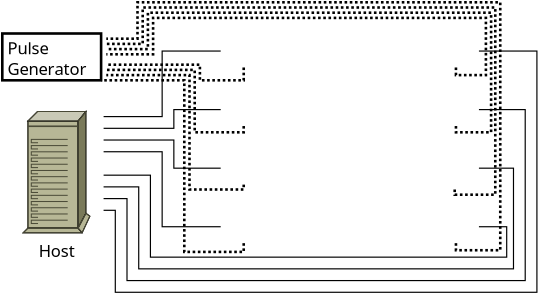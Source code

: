 <?xml version="1.0" encoding="UTF-8"?>
<dia:diagram xmlns:dia="http://www.lysator.liu.se/~alla/dia/">
  <dia:layer name="Background" visible="true" active="true">
    <dia:object type="docs - video_cam" version="1" id="O0">
      <dia:attribute name="obj_pos">
        <dia:point val="9.85,9.55"/>
      </dia:attribute>
      <dia:attribute name="obj_bb">
        <dia:rectangle val="9.827,9.527;12.147,10.836"/>
      </dia:attribute>
      <dia:attribute name="meta">
        <dia:composite type="dict"/>
      </dia:attribute>
      <dia:attribute name="elem_corner">
        <dia:point val="9.85,9.55"/>
      </dia:attribute>
      <dia:attribute name="elem_width">
        <dia:real val="2.275"/>
      </dia:attribute>
      <dia:attribute name="elem_height">
        <dia:real val="1.264"/>
      </dia:attribute>
      <dia:attribute name="line_width">
        <dia:real val="0.045"/>
      </dia:attribute>
      <dia:attribute name="line_colour">
        <dia:color val="#000000"/>
      </dia:attribute>
      <dia:attribute name="fill_colour">
        <dia:color val="#ffffff"/>
      </dia:attribute>
      <dia:attribute name="show_background">
        <dia:boolean val="true"/>
      </dia:attribute>
      <dia:attribute name="line_style">
        <dia:enum val="0"/>
        <dia:real val="1"/>
      </dia:attribute>
      <dia:attribute name="flip_horizontal">
        <dia:boolean val="false"/>
      </dia:attribute>
      <dia:attribute name="flip_vertical">
        <dia:boolean val="false"/>
      </dia:attribute>
      <dia:attribute name="subscale">
        <dia:real val="1"/>
      </dia:attribute>
    </dia:object>
    <dia:object type="docs - video_cam" version="1" id="O1">
      <dia:attribute name="obj_pos">
        <dia:point val="9.85,7.298"/>
      </dia:attribute>
      <dia:attribute name="obj_bb">
        <dia:rectangle val="9.827,7.275;12.147,8.584"/>
      </dia:attribute>
      <dia:attribute name="meta">
        <dia:composite type="dict"/>
      </dia:attribute>
      <dia:attribute name="elem_corner">
        <dia:point val="9.85,7.298"/>
      </dia:attribute>
      <dia:attribute name="elem_width">
        <dia:real val="2.275"/>
      </dia:attribute>
      <dia:attribute name="elem_height">
        <dia:real val="1.264"/>
      </dia:attribute>
      <dia:attribute name="line_width">
        <dia:real val="0.045"/>
      </dia:attribute>
      <dia:attribute name="line_colour">
        <dia:color val="#000000"/>
      </dia:attribute>
      <dia:attribute name="fill_colour">
        <dia:color val="#ffffff"/>
      </dia:attribute>
      <dia:attribute name="show_background">
        <dia:boolean val="true"/>
      </dia:attribute>
      <dia:attribute name="line_style">
        <dia:enum val="0"/>
        <dia:real val="1"/>
      </dia:attribute>
      <dia:attribute name="flip_horizontal">
        <dia:boolean val="false"/>
      </dia:attribute>
      <dia:attribute name="flip_vertical">
        <dia:boolean val="false"/>
      </dia:attribute>
      <dia:attribute name="subscale">
        <dia:real val="1"/>
      </dia:attribute>
    </dia:object>
    <dia:object type="docs - video_cam" version="1" id="O2">
      <dia:attribute name="obj_pos">
        <dia:point val="17.508,2.793"/>
      </dia:attribute>
      <dia:attribute name="obj_bb">
        <dia:rectangle val="17.485,2.771;19.805,4.08"/>
      </dia:attribute>
      <dia:attribute name="meta">
        <dia:composite type="dict"/>
      </dia:attribute>
      <dia:attribute name="elem_corner">
        <dia:point val="17.508,2.793"/>
      </dia:attribute>
      <dia:attribute name="elem_width">
        <dia:real val="2.275"/>
      </dia:attribute>
      <dia:attribute name="elem_height">
        <dia:real val="1.264"/>
      </dia:attribute>
      <dia:attribute name="line_width">
        <dia:real val="0.045"/>
      </dia:attribute>
      <dia:attribute name="line_colour">
        <dia:color val="#000000"/>
      </dia:attribute>
      <dia:attribute name="fill_colour">
        <dia:color val="#ffffff"/>
      </dia:attribute>
      <dia:attribute name="show_background">
        <dia:boolean val="true"/>
      </dia:attribute>
      <dia:attribute name="line_style">
        <dia:enum val="0"/>
        <dia:real val="1"/>
      </dia:attribute>
      <dia:attribute name="flip_horizontal">
        <dia:boolean val="true"/>
      </dia:attribute>
      <dia:attribute name="flip_vertical">
        <dia:boolean val="false"/>
      </dia:attribute>
      <dia:attribute name="subscale">
        <dia:real val="1"/>
      </dia:attribute>
    </dia:object>
    <dia:object type="docs - video_cam" version="1" id="O3">
      <dia:attribute name="obj_pos">
        <dia:point val="17.508,7.298"/>
      </dia:attribute>
      <dia:attribute name="obj_bb">
        <dia:rectangle val="17.485,7.275;19.805,8.584"/>
      </dia:attribute>
      <dia:attribute name="meta">
        <dia:composite type="dict"/>
      </dia:attribute>
      <dia:attribute name="elem_corner">
        <dia:point val="17.508,7.298"/>
      </dia:attribute>
      <dia:attribute name="elem_width">
        <dia:real val="2.275"/>
      </dia:attribute>
      <dia:attribute name="elem_height">
        <dia:real val="1.264"/>
      </dia:attribute>
      <dia:attribute name="line_width">
        <dia:real val="0.045"/>
      </dia:attribute>
      <dia:attribute name="line_colour">
        <dia:color val="#000000"/>
      </dia:attribute>
      <dia:attribute name="fill_colour">
        <dia:color val="#ffffff"/>
      </dia:attribute>
      <dia:attribute name="show_background">
        <dia:boolean val="true"/>
      </dia:attribute>
      <dia:attribute name="line_style">
        <dia:enum val="0"/>
        <dia:real val="1"/>
      </dia:attribute>
      <dia:attribute name="flip_horizontal">
        <dia:boolean val="true"/>
      </dia:attribute>
      <dia:attribute name="flip_vertical">
        <dia:boolean val="false"/>
      </dia:attribute>
      <dia:attribute name="subscale">
        <dia:real val="1"/>
      </dia:attribute>
    </dia:object>
    <dia:object type="docs - video_cam" version="1" id="O4">
      <dia:attribute name="obj_pos">
        <dia:point val="17.508,5.045"/>
      </dia:attribute>
      <dia:attribute name="obj_bb">
        <dia:rectangle val="17.485,5.023;19.805,6.332"/>
      </dia:attribute>
      <dia:attribute name="meta">
        <dia:composite type="dict"/>
      </dia:attribute>
      <dia:attribute name="elem_corner">
        <dia:point val="17.508,5.045"/>
      </dia:attribute>
      <dia:attribute name="elem_width">
        <dia:real val="2.275"/>
      </dia:attribute>
      <dia:attribute name="elem_height">
        <dia:real val="1.264"/>
      </dia:attribute>
      <dia:attribute name="line_width">
        <dia:real val="0.045"/>
      </dia:attribute>
      <dia:attribute name="line_colour">
        <dia:color val="#000000"/>
      </dia:attribute>
      <dia:attribute name="fill_colour">
        <dia:color val="#ffffff"/>
      </dia:attribute>
      <dia:attribute name="show_background">
        <dia:boolean val="true"/>
      </dia:attribute>
      <dia:attribute name="line_style">
        <dia:enum val="0"/>
        <dia:real val="1"/>
      </dia:attribute>
      <dia:attribute name="flip_horizontal">
        <dia:boolean val="true"/>
      </dia:attribute>
      <dia:attribute name="flip_vertical">
        <dia:boolean val="false"/>
      </dia:attribute>
      <dia:attribute name="subscale">
        <dia:real val="1"/>
      </dia:attribute>
    </dia:object>
    <dia:object type="docs - video_cam" version="1" id="O5">
      <dia:attribute name="obj_pos">
        <dia:point val="17.508,9.55"/>
      </dia:attribute>
      <dia:attribute name="obj_bb">
        <dia:rectangle val="17.485,9.527;19.805,10.836"/>
      </dia:attribute>
      <dia:attribute name="meta">
        <dia:composite type="dict"/>
      </dia:attribute>
      <dia:attribute name="elem_corner">
        <dia:point val="17.508,9.55"/>
      </dia:attribute>
      <dia:attribute name="elem_width">
        <dia:real val="2.275"/>
      </dia:attribute>
      <dia:attribute name="elem_height">
        <dia:real val="1.264"/>
      </dia:attribute>
      <dia:attribute name="line_width">
        <dia:real val="0.045"/>
      </dia:attribute>
      <dia:attribute name="line_colour">
        <dia:color val="#000000"/>
      </dia:attribute>
      <dia:attribute name="fill_colour">
        <dia:color val="#ffffff"/>
      </dia:attribute>
      <dia:attribute name="show_background">
        <dia:boolean val="true"/>
      </dia:attribute>
      <dia:attribute name="line_style">
        <dia:enum val="0"/>
        <dia:real val="1"/>
      </dia:attribute>
      <dia:attribute name="flip_horizontal">
        <dia:boolean val="true"/>
      </dia:attribute>
      <dia:attribute name="flip_vertical">
        <dia:boolean val="false"/>
      </dia:attribute>
      <dia:attribute name="subscale">
        <dia:real val="1"/>
      </dia:attribute>
    </dia:object>
    <dia:object type="docs - video_cam" version="1" id="O6">
      <dia:attribute name="obj_pos">
        <dia:point val="9.85,2.793"/>
      </dia:attribute>
      <dia:attribute name="obj_bb">
        <dia:rectangle val="9.827,2.771;12.147,4.08"/>
      </dia:attribute>
      <dia:attribute name="meta">
        <dia:composite type="dict"/>
      </dia:attribute>
      <dia:attribute name="elem_corner">
        <dia:point val="9.85,2.793"/>
      </dia:attribute>
      <dia:attribute name="elem_width">
        <dia:real val="2.275"/>
      </dia:attribute>
      <dia:attribute name="elem_height">
        <dia:real val="1.264"/>
      </dia:attribute>
      <dia:attribute name="line_width">
        <dia:real val="0.045"/>
      </dia:attribute>
      <dia:attribute name="line_colour">
        <dia:color val="#000000"/>
      </dia:attribute>
      <dia:attribute name="fill_colour">
        <dia:color val="#ffffff"/>
      </dia:attribute>
      <dia:attribute name="show_background">
        <dia:boolean val="true"/>
      </dia:attribute>
      <dia:attribute name="line_style">
        <dia:enum val="0"/>
        <dia:real val="1"/>
      </dia:attribute>
      <dia:attribute name="flip_horizontal">
        <dia:boolean val="false"/>
      </dia:attribute>
      <dia:attribute name="flip_vertical">
        <dia:boolean val="false"/>
      </dia:attribute>
      <dia:attribute name="subscale">
        <dia:real val="1"/>
      </dia:attribute>
    </dia:object>
    <dia:object type="docs - video_cam" version="1" id="O7">
      <dia:attribute name="obj_pos">
        <dia:point val="9.85,5.045"/>
      </dia:attribute>
      <dia:attribute name="obj_bb">
        <dia:rectangle val="9.827,5.023;12.147,6.332"/>
      </dia:attribute>
      <dia:attribute name="meta">
        <dia:composite type="dict"/>
      </dia:attribute>
      <dia:attribute name="elem_corner">
        <dia:point val="9.85,5.045"/>
      </dia:attribute>
      <dia:attribute name="elem_width">
        <dia:real val="2.275"/>
      </dia:attribute>
      <dia:attribute name="elem_height">
        <dia:real val="1.264"/>
      </dia:attribute>
      <dia:attribute name="line_width">
        <dia:real val="0.045"/>
      </dia:attribute>
      <dia:attribute name="line_colour">
        <dia:color val="#000000"/>
      </dia:attribute>
      <dia:attribute name="fill_colour">
        <dia:color val="#ffffff"/>
      </dia:attribute>
      <dia:attribute name="show_background">
        <dia:boolean val="true"/>
      </dia:attribute>
      <dia:attribute name="line_style">
        <dia:enum val="0"/>
        <dia:real val="1"/>
      </dia:attribute>
      <dia:attribute name="flip_horizontal">
        <dia:boolean val="false"/>
      </dia:attribute>
      <dia:attribute name="flip_vertical">
        <dia:boolean val="false"/>
      </dia:attribute>
      <dia:attribute name="subscale">
        <dia:real val="1"/>
      </dia:attribute>
    </dia:object>
    <dia:object type="Cisco - IBM Tower" version="1" id="O8">
      <dia:attribute name="obj_pos">
        <dia:point val="2.25,5.75"/>
      </dia:attribute>
      <dia:attribute name="obj_bb">
        <dia:rectangle val="2.245,5.307;5.551,11.418"/>
      </dia:attribute>
      <dia:attribute name="meta">
        <dia:composite type="dict"/>
      </dia:attribute>
      <dia:attribute name="elem_corner">
        <dia:point val="2.25,5.75"/>
      </dia:attribute>
      <dia:attribute name="elem_width">
        <dia:real val="2.568"/>
      </dia:attribute>
      <dia:attribute name="elem_height">
        <dia:real val="4.667"/>
      </dia:attribute>
      <dia:attribute name="line_width">
        <dia:real val="0.045"/>
      </dia:attribute>
      <dia:attribute name="line_colour">
        <dia:color val="#000000"/>
      </dia:attribute>
      <dia:attribute name="fill_colour">
        <dia:color val="#ffffff"/>
      </dia:attribute>
      <dia:attribute name="show_background">
        <dia:boolean val="true"/>
      </dia:attribute>
      <dia:attribute name="line_style">
        <dia:enum val="0"/>
        <dia:real val="1"/>
      </dia:attribute>
      <dia:attribute name="flip_horizontal">
        <dia:boolean val="false"/>
      </dia:attribute>
      <dia:attribute name="flip_vertical">
        <dia:boolean val="false"/>
      </dia:attribute>
      <dia:attribute name="subscale">
        <dia:real val="1"/>
      </dia:attribute>
    </dia:object>
    <dia:object type="Standard - ZigZagLine" version="1" id="O9">
      <dia:attribute name="obj_pos">
        <dia:point val="19.782,3.425"/>
      </dia:attribute>
      <dia:attribute name="obj_bb">
        <dia:rectangle val="5.323,3.403;22.035,12.726"/>
      </dia:attribute>
      <dia:attribute name="orth_points">
        <dia:point val="19.782,3.425"/>
        <dia:point val="22.012,3.425"/>
        <dia:point val="22.012,12.703"/>
        <dia:point val="5.796,12.703"/>
        <dia:point val="5.796,9.55"/>
        <dia:point val="5.345,9.55"/>
      </dia:attribute>
      <dia:attribute name="orth_orient">
        <dia:enum val="0"/>
        <dia:enum val="1"/>
        <dia:enum val="0"/>
        <dia:enum val="1"/>
        <dia:enum val="0"/>
      </dia:attribute>
      <dia:attribute name="autorouting">
        <dia:boolean val="false"/>
      </dia:attribute>
      <dia:attribute name="line_width">
        <dia:real val="0.045"/>
      </dia:attribute>
      <dia:connections>
        <dia:connection handle="0" to="O2" connection="1"/>
      </dia:connections>
    </dia:object>
    <dia:object type="Standard - ZigZagLine" version="1" id="O10">
      <dia:attribute name="obj_pos">
        <dia:point val="19.782,5.677"/>
      </dia:attribute>
      <dia:attribute name="obj_bb">
        <dia:rectangle val="5.314,5.655;21.584,12.275"/>
      </dia:attribute>
      <dia:attribute name="orth_points">
        <dia:point val="19.782,5.677"/>
        <dia:point val="21.562,5.677"/>
        <dia:point val="21.562,12.253"/>
        <dia:point val="6.246,12.253"/>
        <dia:point val="6.246,9.1"/>
        <dia:point val="5.345,9.1"/>
        <dia:point val="5.345,9.1"/>
      </dia:attribute>
      <dia:attribute name="orth_orient">
        <dia:enum val="0"/>
        <dia:enum val="1"/>
        <dia:enum val="0"/>
        <dia:enum val="1"/>
        <dia:enum val="0"/>
        <dia:enum val="1"/>
      </dia:attribute>
      <dia:attribute name="autorouting">
        <dia:boolean val="false"/>
      </dia:attribute>
      <dia:attribute name="line_width">
        <dia:real val="0.045"/>
      </dia:attribute>
      <dia:connections>
        <dia:connection handle="0" to="O4" connection="1"/>
      </dia:connections>
    </dia:object>
    <dia:object type="Standard - ZigZagLine" version="1" id="O11">
      <dia:attribute name="obj_pos">
        <dia:point val="19.782,7.93"/>
      </dia:attribute>
      <dia:attribute name="obj_bb">
        <dia:rectangle val="5.323,7.907;21.134,11.825"/>
      </dia:attribute>
      <dia:attribute name="orth_points">
        <dia:point val="19.782,7.93"/>
        <dia:point val="21.111,7.93"/>
        <dia:point val="21.111,11.802"/>
        <dia:point val="6.697,11.802"/>
        <dia:point val="6.697,8.649"/>
        <dia:point val="5.345,8.649"/>
      </dia:attribute>
      <dia:attribute name="orth_orient">
        <dia:enum val="0"/>
        <dia:enum val="1"/>
        <dia:enum val="0"/>
        <dia:enum val="1"/>
        <dia:enum val="0"/>
      </dia:attribute>
      <dia:attribute name="autorouting">
        <dia:boolean val="false"/>
      </dia:attribute>
      <dia:attribute name="line_width">
        <dia:real val="0.045"/>
      </dia:attribute>
      <dia:connections>
        <dia:connection handle="0" to="O3" connection="1"/>
      </dia:connections>
    </dia:object>
    <dia:object type="Standard - ZigZagLine" version="1" id="O12">
      <dia:attribute name="obj_pos">
        <dia:point val="19.782,10.182"/>
      </dia:attribute>
      <dia:attribute name="obj_bb">
        <dia:rectangle val="5.323,8.176;20.873,11.374"/>
      </dia:attribute>
      <dia:attribute name="orth_points">
        <dia:point val="19.782,10.182"/>
        <dia:point val="20.85,10.182"/>
        <dia:point val="20.85,11.352"/>
        <dia:point val="7.147,11.352"/>
        <dia:point val="7.147,8.199"/>
        <dia:point val="5.346,8.199"/>
      </dia:attribute>
      <dia:attribute name="orth_orient">
        <dia:enum val="0"/>
        <dia:enum val="1"/>
        <dia:enum val="0"/>
        <dia:enum val="1"/>
        <dia:enum val="0"/>
      </dia:attribute>
      <dia:attribute name="autorouting">
        <dia:boolean val="false"/>
      </dia:attribute>
      <dia:attribute name="line_width">
        <dia:real val="0.045"/>
      </dia:attribute>
      <dia:connections>
        <dia:connection handle="0" to="O5" connection="1"/>
      </dia:connections>
    </dia:object>
    <dia:object type="Standard - ZigZagLine" version="1" id="O13">
      <dia:attribute name="obj_pos">
        <dia:point val="9.85,3.425"/>
      </dia:attribute>
      <dia:attribute name="obj_bb">
        <dia:rectangle val="5.323,3.403;9.873,5.969"/>
      </dia:attribute>
      <dia:attribute name="orth_points">
        <dia:point val="9.85,3.425"/>
        <dia:point val="7.598,3.425"/>
        <dia:point val="7.598,5.946"/>
        <dia:point val="5.346,5.946"/>
      </dia:attribute>
      <dia:attribute name="orth_orient">
        <dia:enum val="0"/>
        <dia:enum val="1"/>
        <dia:enum val="0"/>
      </dia:attribute>
      <dia:attribute name="autorouting">
        <dia:boolean val="false"/>
      </dia:attribute>
      <dia:attribute name="line_width">
        <dia:real val="0.045"/>
      </dia:attribute>
      <dia:connections>
        <dia:connection handle="0" to="O6" connection="1"/>
      </dia:connections>
    </dia:object>
    <dia:object type="Standard - ZigZagLine" version="1" id="O14">
      <dia:attribute name="obj_pos">
        <dia:point val="9.85,10.182"/>
      </dia:attribute>
      <dia:attribute name="obj_bb">
        <dia:rectangle val="5.323,7.275;9.873,10.204"/>
      </dia:attribute>
      <dia:attribute name="orth_points">
        <dia:point val="9.85,10.182"/>
        <dia:point val="7.598,10.182"/>
        <dia:point val="7.598,7.298"/>
        <dia:point val="5.346,7.298"/>
      </dia:attribute>
      <dia:attribute name="orth_orient">
        <dia:enum val="0"/>
        <dia:enum val="1"/>
        <dia:enum val="0"/>
      </dia:attribute>
      <dia:attribute name="autorouting">
        <dia:boolean val="false"/>
      </dia:attribute>
      <dia:attribute name="line_width">
        <dia:real val="0.045"/>
      </dia:attribute>
      <dia:connections>
        <dia:connection handle="0" to="O0" connection="1"/>
      </dia:connections>
    </dia:object>
    <dia:object type="Standard - ZigZagLine" version="1" id="O15">
      <dia:attribute name="obj_pos">
        <dia:point val="9.85,7.93"/>
      </dia:attribute>
      <dia:attribute name="obj_bb">
        <dia:rectangle val="5.323,6.825;9.873,7.952"/>
      </dia:attribute>
      <dia:attribute name="orth_points">
        <dia:point val="9.85,7.93"/>
        <dia:point val="8.048,7.93"/>
        <dia:point val="8.048,6.847"/>
        <dia:point val="5.346,6.847"/>
      </dia:attribute>
      <dia:attribute name="orth_orient">
        <dia:enum val="0"/>
        <dia:enum val="1"/>
        <dia:enum val="0"/>
      </dia:attribute>
      <dia:attribute name="autorouting">
        <dia:boolean val="false"/>
      </dia:attribute>
      <dia:attribute name="line_width">
        <dia:real val="0.045"/>
      </dia:attribute>
      <dia:connections>
        <dia:connection handle="0" to="O1" connection="1"/>
      </dia:connections>
    </dia:object>
    <dia:object type="Standard - ZigZagLine" version="1" id="O16">
      <dia:attribute name="obj_pos">
        <dia:point val="9.85,5.677"/>
      </dia:attribute>
      <dia:attribute name="obj_bb">
        <dia:rectangle val="5.323,5.655;9.873,6.419"/>
      </dia:attribute>
      <dia:attribute name="orth_points">
        <dia:point val="9.85,5.677"/>
        <dia:point val="8.048,5.677"/>
        <dia:point val="8.048,6.397"/>
        <dia:point val="5.346,6.397"/>
      </dia:attribute>
      <dia:attribute name="orth_orient">
        <dia:enum val="0"/>
        <dia:enum val="1"/>
        <dia:enum val="0"/>
      </dia:attribute>
      <dia:attribute name="autorouting">
        <dia:boolean val="false"/>
      </dia:attribute>
      <dia:attribute name="line_width">
        <dia:real val="0.045"/>
      </dia:attribute>
      <dia:connections>
        <dia:connection handle="0" to="O7" connection="1"/>
      </dia:connections>
    </dia:object>
    <dia:object type="Standard - Text" version="1" id="O17">
      <dia:attribute name="obj_pos">
        <dia:point val="2.85,11.35"/>
      </dia:attribute>
      <dia:attribute name="obj_bb">
        <dia:rectangle val="2.85,10.755;4.308,11.5"/>
      </dia:attribute>
      <dia:attribute name="text">
        <dia:composite type="text">
          <dia:attribute name="string">
            <dia:string>#Host#</dia:string>
          </dia:attribute>
          <dia:attribute name="font">
            <dia:font family="sans" style="0" name="Helvetica"/>
          </dia:attribute>
          <dia:attribute name="height">
            <dia:real val="0.8"/>
          </dia:attribute>
          <dia:attribute name="pos">
            <dia:point val="2.85,11.35"/>
          </dia:attribute>
          <dia:attribute name="color">
            <dia:color val="#000000"/>
          </dia:attribute>
          <dia:attribute name="alignment">
            <dia:enum val="0"/>
          </dia:attribute>
        </dia:composite>
      </dia:attribute>
      <dia:attribute name="valign">
        <dia:enum val="3"/>
      </dia:attribute>
    </dia:object>
    <dia:group>
      <dia:object type="Standard - Box" version="0" id="O18">
        <dia:attribute name="obj_pos">
          <dia:point val="1.45,2.75"/>
        </dia:attribute>
        <dia:attribute name="obj_bb">
          <dia:rectangle val="1.4,2.7;5.3,4.6"/>
        </dia:attribute>
        <dia:attribute name="elem_corner">
          <dia:point val="1.45,2.75"/>
        </dia:attribute>
        <dia:attribute name="elem_width">
          <dia:real val="3.8"/>
        </dia:attribute>
        <dia:attribute name="elem_height">
          <dia:real val="1.8"/>
        </dia:attribute>
        <dia:attribute name="show_background">
          <dia:boolean val="true"/>
        </dia:attribute>
      </dia:object>
      <dia:object type="Standard - Text" version="1" id="O19">
        <dia:attribute name="obj_pos">
          <dia:point val="1.65,3.55"/>
        </dia:attribute>
        <dia:attribute name="obj_bb">
          <dia:rectangle val="1.65,2.955;4.9,4.5"/>
        </dia:attribute>
        <dia:attribute name="text">
          <dia:composite type="text">
            <dia:attribute name="string">
              <dia:string>#Pulse
Generator#</dia:string>
            </dia:attribute>
            <dia:attribute name="font">
              <dia:font family="sans" style="0" name="Helvetica"/>
            </dia:attribute>
            <dia:attribute name="height">
              <dia:real val="0.8"/>
            </dia:attribute>
            <dia:attribute name="pos">
              <dia:point val="1.65,3.55"/>
            </dia:attribute>
            <dia:attribute name="color">
              <dia:color val="#000000"/>
            </dia:attribute>
            <dia:attribute name="alignment">
              <dia:enum val="0"/>
            </dia:attribute>
          </dia:composite>
        </dia:attribute>
        <dia:attribute name="valign">
          <dia:enum val="3"/>
        </dia:attribute>
      </dia:object>
    </dia:group>
    <dia:object type="Standard - ZigZagLine" version="1" id="O20">
      <dia:attribute name="obj_pos">
        <dia:point val="18.898,10.814"/>
      </dia:attribute>
      <dia:attribute name="obj_bb">
        <dia:rectangle val="5.4,1.5;20.652,11.136"/>
      </dia:attribute>
      <dia:attribute name="orth_points">
        <dia:point val="18.898,10.814"/>
        <dia:point val="18.898,11.086"/>
        <dia:point val="20.602,11.086"/>
        <dia:point val="20.602,1.55"/>
        <dia:point val="6.65,1.55"/>
        <dia:point val="6.65,2.95"/>
        <dia:point val="5.45,2.95"/>
      </dia:attribute>
      <dia:attribute name="orth_orient">
        <dia:enum val="1"/>
        <dia:enum val="0"/>
        <dia:enum val="1"/>
        <dia:enum val="0"/>
        <dia:enum val="1"/>
        <dia:enum val="0"/>
      </dia:attribute>
      <dia:attribute name="autorouting">
        <dia:boolean val="false"/>
      </dia:attribute>
      <dia:attribute name="line_style">
        <dia:enum val="4"/>
      </dia:attribute>
      <dia:connections>
        <dia:connection handle="0" to="O5" connection="15"/>
      </dia:connections>
    </dia:object>
    <dia:object type="Standard - ZigZagLine" version="1" id="O21">
      <dia:attribute name="obj_pos">
        <dia:point val="18.85,8.75"/>
      </dia:attribute>
      <dia:attribute name="obj_bb">
        <dia:rectangle val="5.4,1.7;20.461,9"/>
      </dia:attribute>
      <dia:attribute name="orth_points">
        <dia:point val="18.85,8.75"/>
        <dia:point val="18.85,8.95"/>
        <dia:point val="20.411,8.95"/>
        <dia:point val="20.411,1.75"/>
        <dia:point val="6.85,1.75"/>
        <dia:point val="6.85,3.15"/>
        <dia:point val="5.45,3.15"/>
      </dia:attribute>
      <dia:attribute name="orth_orient">
        <dia:enum val="1"/>
        <dia:enum val="0"/>
        <dia:enum val="1"/>
        <dia:enum val="0"/>
        <dia:enum val="1"/>
        <dia:enum val="0"/>
      </dia:attribute>
      <dia:attribute name="autorouting">
        <dia:boolean val="false"/>
      </dia:attribute>
      <dia:attribute name="line_style">
        <dia:enum val="4"/>
      </dia:attribute>
    </dia:object>
    <dia:object type="Standard - ZigZagLine" version="1" id="O22">
      <dia:attribute name="obj_pos">
        <dia:point val="18.898,6.309"/>
      </dia:attribute>
      <dia:attribute name="obj_bb">
        <dia:rectangle val="5.4,1.9;20.3,6.6"/>
      </dia:attribute>
      <dia:attribute name="orth_points">
        <dia:point val="18.898,6.309"/>
        <dia:point val="18.898,6.55"/>
        <dia:point val="20.25,6.55"/>
        <dia:point val="20.25,1.95"/>
        <dia:point val="7.05,1.95"/>
        <dia:point val="7.05,3.35"/>
        <dia:point val="5.45,3.35"/>
      </dia:attribute>
      <dia:attribute name="orth_orient">
        <dia:enum val="1"/>
        <dia:enum val="0"/>
        <dia:enum val="1"/>
        <dia:enum val="0"/>
        <dia:enum val="1"/>
        <dia:enum val="0"/>
      </dia:attribute>
      <dia:attribute name="autorouting">
        <dia:boolean val="false"/>
      </dia:attribute>
      <dia:attribute name="line_style">
        <dia:enum val="4"/>
      </dia:attribute>
      <dia:connections>
        <dia:connection handle="0" to="O4" connection="15"/>
      </dia:connections>
    </dia:object>
    <dia:object type="Standard - ZigZagLine" version="1" id="O23">
      <dia:attribute name="obj_pos">
        <dia:point val="18.898,4.057"/>
      </dia:attribute>
      <dia:attribute name="obj_bb">
        <dia:rectangle val="5.4,2.1;20.1,4.4"/>
      </dia:attribute>
      <dia:attribute name="orth_points">
        <dia:point val="18.898,4.057"/>
        <dia:point val="18.898,4.35"/>
        <dia:point val="20.05,4.35"/>
        <dia:point val="20.05,2.15"/>
        <dia:point val="7.25,2.15"/>
        <dia:point val="7.25,3.55"/>
        <dia:point val="5.45,3.55"/>
      </dia:attribute>
      <dia:attribute name="orth_orient">
        <dia:enum val="1"/>
        <dia:enum val="0"/>
        <dia:enum val="1"/>
        <dia:enum val="0"/>
        <dia:enum val="1"/>
        <dia:enum val="0"/>
      </dia:attribute>
      <dia:attribute name="autorouting">
        <dia:boolean val="false"/>
      </dia:attribute>
      <dia:attribute name="line_style">
        <dia:enum val="4"/>
      </dia:attribute>
      <dia:connections>
        <dia:connection handle="0" to="O2" connection="15"/>
      </dia:connections>
    </dia:object>
    <dia:object type="Standard - ZigZagLine" version="1" id="O24">
      <dia:attribute name="obj_pos">
        <dia:point val="10.735,10.814"/>
      </dia:attribute>
      <dia:attribute name="obj_bb">
        <dia:rectangle val="5.2,4.5;10.785,11.2"/>
      </dia:attribute>
      <dia:attribute name="orth_points">
        <dia:point val="10.735,10.814"/>
        <dia:point val="10.735,11.15"/>
        <dia:point val="8.45,11.15"/>
        <dia:point val="8.45,4.55"/>
        <dia:point val="5.25,4.55"/>
      </dia:attribute>
      <dia:attribute name="orth_orient">
        <dia:enum val="1"/>
        <dia:enum val="0"/>
        <dia:enum val="1"/>
        <dia:enum val="0"/>
      </dia:attribute>
      <dia:attribute name="autorouting">
        <dia:boolean val="false"/>
      </dia:attribute>
      <dia:attribute name="line_style">
        <dia:enum val="4"/>
      </dia:attribute>
      <dia:connections>
        <dia:connection handle="0" to="O0" connection="15"/>
        <dia:connection handle="1" to="O18" connection="7"/>
      </dia:connections>
    </dia:object>
    <dia:object type="Standard - ZigZagLine" version="1" id="O25">
      <dia:attribute name="obj_pos">
        <dia:point val="10.735,8.562"/>
      </dia:attribute>
      <dia:attribute name="obj_bb">
        <dia:rectangle val="5.4,4.3;10.785,8.8"/>
      </dia:attribute>
      <dia:attribute name="orth_points">
        <dia:point val="10.735,8.562"/>
        <dia:point val="10.735,8.75"/>
        <dia:point val="8.65,8.75"/>
        <dia:point val="8.65,4.35"/>
        <dia:point val="5.45,4.35"/>
      </dia:attribute>
      <dia:attribute name="orth_orient">
        <dia:enum val="1"/>
        <dia:enum val="0"/>
        <dia:enum val="1"/>
        <dia:enum val="0"/>
      </dia:attribute>
      <dia:attribute name="autorouting">
        <dia:boolean val="false"/>
      </dia:attribute>
      <dia:attribute name="line_style">
        <dia:enum val="4"/>
      </dia:attribute>
      <dia:connections>
        <dia:connection handle="0" to="O1" connection="15"/>
      </dia:connections>
    </dia:object>
    <dia:object type="Standard - ZigZagLine" version="1" id="O26">
      <dia:attribute name="obj_pos">
        <dia:point val="10.735,6.309"/>
      </dia:attribute>
      <dia:attribute name="obj_bb">
        <dia:rectangle val="5.379,4.1;10.785,6.6"/>
      </dia:attribute>
      <dia:attribute name="orth_points">
        <dia:point val="10.735,6.309"/>
        <dia:point val="10.735,6.55"/>
        <dia:point val="8.85,6.55"/>
        <dia:point val="8.85,4.15"/>
        <dia:point val="5.45,4.15"/>
        <dia:point val="5.45,4.15"/>
      </dia:attribute>
      <dia:attribute name="orth_orient">
        <dia:enum val="1"/>
        <dia:enum val="0"/>
        <dia:enum val="1"/>
        <dia:enum val="0"/>
        <dia:enum val="1"/>
      </dia:attribute>
      <dia:attribute name="autorouting">
        <dia:boolean val="false"/>
      </dia:attribute>
      <dia:attribute name="line_style">
        <dia:enum val="4"/>
      </dia:attribute>
      <dia:connections>
        <dia:connection handle="0" to="O7" connection="15"/>
      </dia:connections>
    </dia:object>
    <dia:object type="Standard - ZigZagLine" version="1" id="O27">
      <dia:attribute name="obj_pos">
        <dia:point val="10.735,4.057"/>
      </dia:attribute>
      <dia:attribute name="obj_bb">
        <dia:rectangle val="5.379,3.9;10.785,4.6"/>
      </dia:attribute>
      <dia:attribute name="orth_points">
        <dia:point val="10.735,4.057"/>
        <dia:point val="10.735,4.55"/>
        <dia:point val="9.05,4.55"/>
        <dia:point val="9.05,3.95"/>
        <dia:point val="5.45,3.95"/>
        <dia:point val="5.45,3.95"/>
      </dia:attribute>
      <dia:attribute name="orth_orient">
        <dia:enum val="1"/>
        <dia:enum val="0"/>
        <dia:enum val="1"/>
        <dia:enum val="0"/>
        <dia:enum val="1"/>
      </dia:attribute>
      <dia:attribute name="autorouting">
        <dia:boolean val="false"/>
      </dia:attribute>
      <dia:attribute name="line_style">
        <dia:enum val="4"/>
      </dia:attribute>
      <dia:connections>
        <dia:connection handle="0" to="O6" connection="15"/>
      </dia:connections>
    </dia:object>
  </dia:layer>
</dia:diagram>
